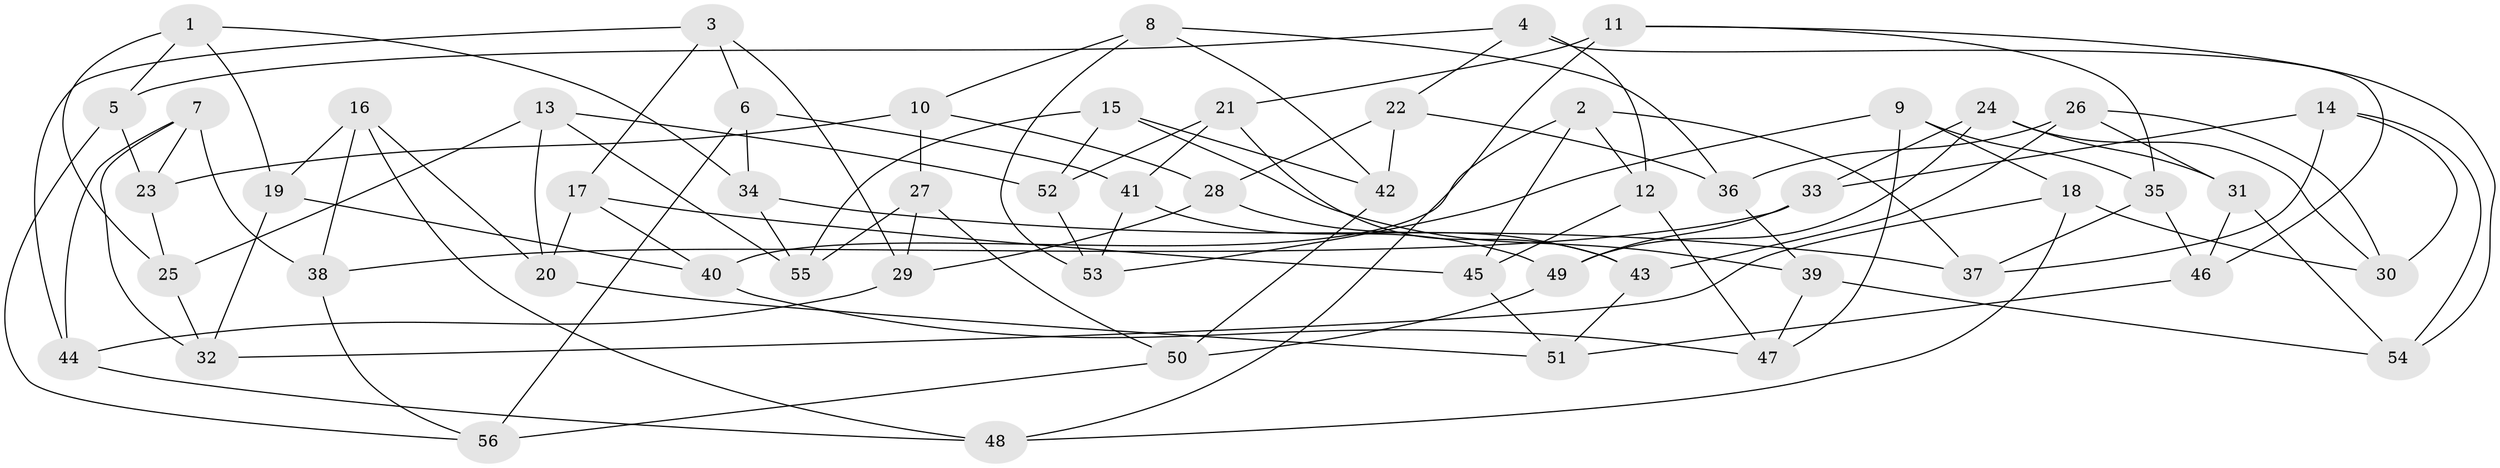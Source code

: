 // coarse degree distribution, {7: 0.17391304347826086, 6: 0.43478260869565216, 5: 0.2608695652173913, 4: 0.08695652173913043, 8: 0.043478260869565216}
// Generated by graph-tools (version 1.1) at 2025/38/03/04/25 23:38:13]
// undirected, 56 vertices, 112 edges
graph export_dot {
  node [color=gray90,style=filled];
  1;
  2;
  3;
  4;
  5;
  6;
  7;
  8;
  9;
  10;
  11;
  12;
  13;
  14;
  15;
  16;
  17;
  18;
  19;
  20;
  21;
  22;
  23;
  24;
  25;
  26;
  27;
  28;
  29;
  30;
  31;
  32;
  33;
  34;
  35;
  36;
  37;
  38;
  39;
  40;
  41;
  42;
  43;
  44;
  45;
  46;
  47;
  48;
  49;
  50;
  51;
  52;
  53;
  54;
  55;
  56;
  1 -- 34;
  1 -- 19;
  1 -- 5;
  1 -- 25;
  2 -- 40;
  2 -- 37;
  2 -- 12;
  2 -- 45;
  3 -- 17;
  3 -- 29;
  3 -- 44;
  3 -- 6;
  4 -- 12;
  4 -- 5;
  4 -- 46;
  4 -- 22;
  5 -- 23;
  5 -- 56;
  6 -- 41;
  6 -- 34;
  6 -- 56;
  7 -- 32;
  7 -- 23;
  7 -- 38;
  7 -- 44;
  8 -- 36;
  8 -- 42;
  8 -- 10;
  8 -- 53;
  9 -- 18;
  9 -- 47;
  9 -- 35;
  9 -- 53;
  10 -- 23;
  10 -- 27;
  10 -- 28;
  11 -- 54;
  11 -- 35;
  11 -- 48;
  11 -- 21;
  12 -- 47;
  12 -- 45;
  13 -- 25;
  13 -- 52;
  13 -- 20;
  13 -- 55;
  14 -- 30;
  14 -- 54;
  14 -- 33;
  14 -- 37;
  15 -- 52;
  15 -- 39;
  15 -- 42;
  15 -- 55;
  16 -- 19;
  16 -- 38;
  16 -- 20;
  16 -- 48;
  17 -- 40;
  17 -- 20;
  17 -- 45;
  18 -- 32;
  18 -- 30;
  18 -- 48;
  19 -- 32;
  19 -- 40;
  20 -- 51;
  21 -- 52;
  21 -- 41;
  21 -- 43;
  22 -- 42;
  22 -- 36;
  22 -- 28;
  23 -- 25;
  24 -- 31;
  24 -- 30;
  24 -- 33;
  24 -- 49;
  25 -- 32;
  26 -- 43;
  26 -- 31;
  26 -- 36;
  26 -- 30;
  27 -- 50;
  27 -- 29;
  27 -- 55;
  28 -- 29;
  28 -- 43;
  29 -- 44;
  31 -- 46;
  31 -- 54;
  33 -- 38;
  33 -- 49;
  34 -- 37;
  34 -- 55;
  35 -- 37;
  35 -- 46;
  36 -- 39;
  38 -- 56;
  39 -- 47;
  39 -- 54;
  40 -- 47;
  41 -- 53;
  41 -- 49;
  42 -- 50;
  43 -- 51;
  44 -- 48;
  45 -- 51;
  46 -- 51;
  49 -- 50;
  50 -- 56;
  52 -- 53;
}
